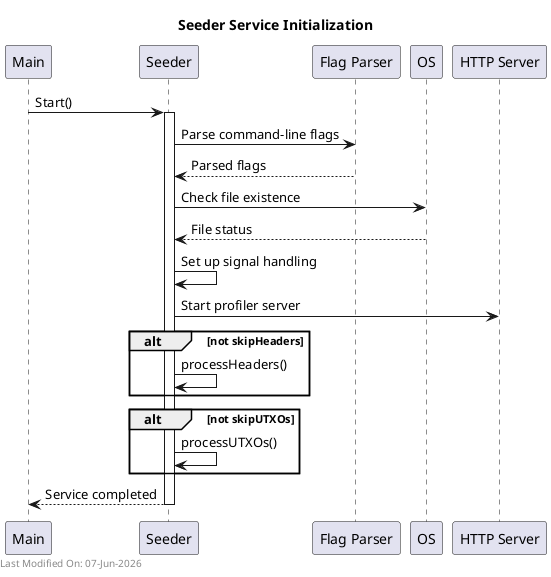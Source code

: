 @startuml
title Seeder Service Initialization

participant "Main" as Main
participant "Seeder" as Seeder
participant "Flag Parser" as FlagParser
participant "OS" as OS
participant "HTTP Server" as HTTP

Main -> Seeder: Start()
activate Seeder

Seeder -> FlagParser: Parse command-line flags
FlagParser --> Seeder: Parsed flags

Seeder -> OS: Check file existence
OS --> Seeder: File status

Seeder -> Seeder: Set up signal handling
Seeder -> HTTP: Start profiler server

alt not skipHeaders
    Seeder -> Seeder: processHeaders()
end

alt not skipUTXOs
    Seeder -> Seeder: processUTXOs()
end

Seeder --> Main: Service completed
deactivate Seeder

left footer Last Modified On: %date("dd-MMM-yyyy")

@enduml
